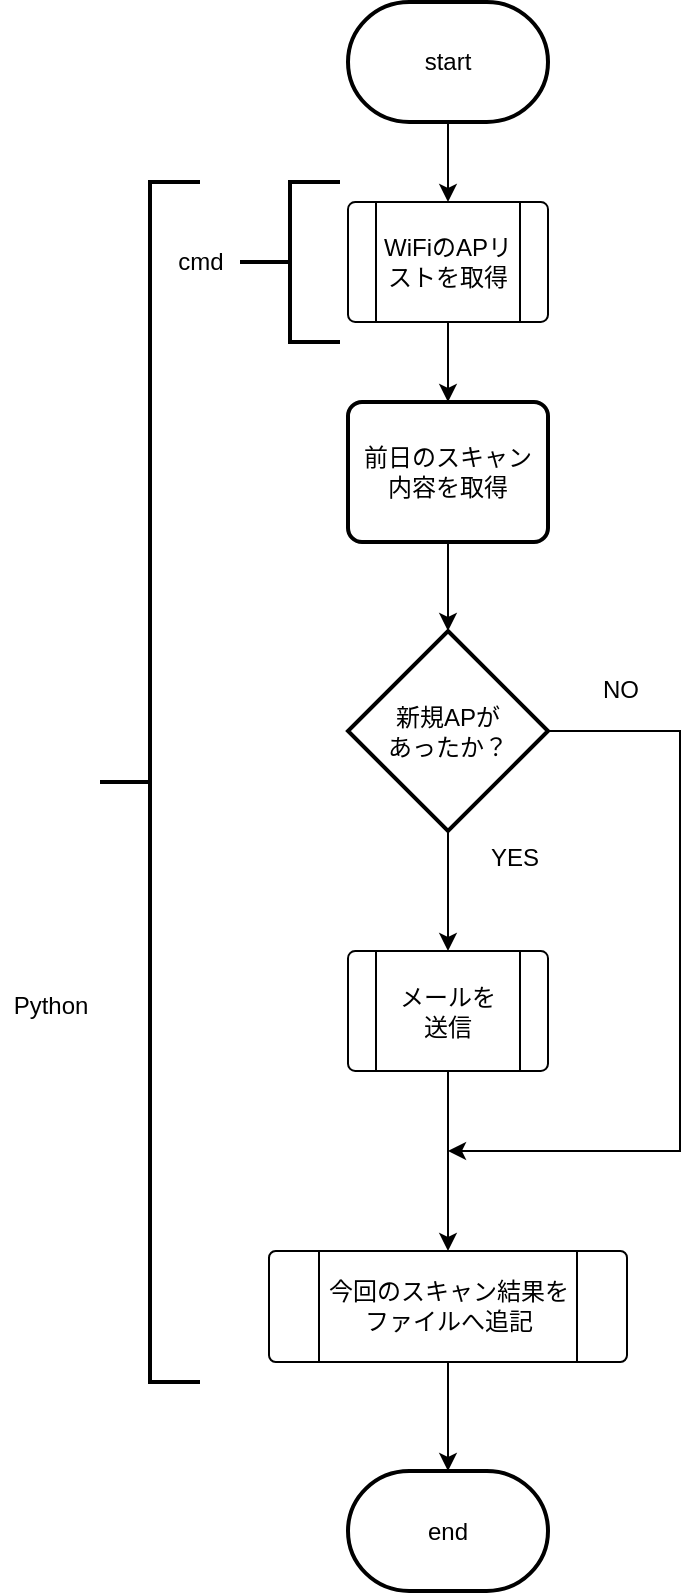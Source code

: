 <mxfile version="13.0.3" type="device"><diagram id="mT4R9bdTBIiGj_Tny76w" name="ページ1"><mxGraphModel dx="881" dy="419" grid="1" gridSize="10" guides="1" tooltips="1" connect="1" arrows="1" fold="1" page="1" pageScale="1" pageWidth="827" pageHeight="1169" math="0" shadow="0"><root><mxCell id="0"/><mxCell id="1" parent="0"/><mxCell id="3xRysK9PEc3Egohla3v4-19" value="" style="edgeStyle=orthogonalEdgeStyle;rounded=0;orthogonalLoop=1;jettySize=auto;html=1;" parent="1" source="3xRysK9PEc3Egohla3v4-1" target="3xRysK9PEc3Egohla3v4-3" edge="1"><mxGeometry relative="1" as="geometry"/></mxCell><mxCell id="3xRysK9PEc3Egohla3v4-1" value="start" style="strokeWidth=2;html=1;shape=mxgraph.flowchart.terminator;whiteSpace=wrap;" parent="1" vertex="1"><mxGeometry x="364" y="30" width="100" height="60" as="geometry"/></mxCell><mxCell id="3xRysK9PEc3Egohla3v4-2" value="end" style="strokeWidth=2;html=1;shape=mxgraph.flowchart.terminator;whiteSpace=wrap;" parent="1" vertex="1"><mxGeometry x="364" y="764.5" width="100" height="60" as="geometry"/></mxCell><mxCell id="3xRysK9PEc3Egohla3v4-18" value="" style="edgeStyle=orthogonalEdgeStyle;rounded=0;orthogonalLoop=1;jettySize=auto;html=1;" parent="1" source="3xRysK9PEc3Egohla3v4-3" target="3xRysK9PEc3Egohla3v4-6" edge="1"><mxGeometry relative="1" as="geometry"/></mxCell><mxCell id="3xRysK9PEc3Egohla3v4-3" value="WiFiのAPリストを取得" style="verticalLabelPosition=middle;verticalAlign=middle;html=1;shape=process;whiteSpace=wrap;rounded=1;size=0.14;arcSize=6;labelPosition=center;align=center;" parent="1" vertex="1"><mxGeometry x="364" y="130" width="100" height="60" as="geometry"/></mxCell><mxCell id="3xRysK9PEc3Egohla3v4-17" value="" style="edgeStyle=orthogonalEdgeStyle;rounded=0;orthogonalLoop=1;jettySize=auto;html=1;" parent="1" source="3xRysK9PEc3Egohla3v4-6" target="3xRysK9PEc3Egohla3v4-7" edge="1"><mxGeometry relative="1" as="geometry"/></mxCell><mxCell id="3xRysK9PEc3Egohla3v4-6" value="前日のスキャン&lt;br&gt;内容を取得" style="rounded=1;whiteSpace=wrap;html=1;absoluteArcSize=1;arcSize=14;strokeWidth=2;" parent="1" vertex="1"><mxGeometry x="364" y="230" width="100" height="70" as="geometry"/></mxCell><mxCell id="3xRysK9PEc3Egohla3v4-15" value="" style="edgeStyle=orthogonalEdgeStyle;rounded=0;orthogonalLoop=1;jettySize=auto;html=1;" parent="1" source="3xRysK9PEc3Egohla3v4-7" target="3xRysK9PEc3Egohla3v4-9" edge="1"><mxGeometry relative="1" as="geometry"/></mxCell><mxCell id="3xRysK9PEc3Egohla3v4-16" style="edgeStyle=orthogonalEdgeStyle;rounded=0;orthogonalLoop=1;jettySize=auto;html=1;" parent="1" source="3xRysK9PEc3Egohla3v4-7" edge="1"><mxGeometry relative="1" as="geometry"><mxPoint x="414" y="604.5" as="targetPoint"/><Array as="points"><mxPoint x="530" y="394.5"/><mxPoint x="530" y="604.5"/></Array></mxGeometry></mxCell><mxCell id="3xRysK9PEc3Egohla3v4-7" value="新規APが&lt;br&gt;あったか？" style="strokeWidth=2;html=1;shape=mxgraph.flowchart.decision;whiteSpace=wrap;" parent="1" vertex="1"><mxGeometry x="364" y="344.5" width="100" height="100" as="geometry"/></mxCell><mxCell id="3xRysK9PEc3Egohla3v4-8" value="YES" style="text;html=1;align=center;verticalAlign=middle;resizable=0;points=[];autosize=1;" parent="1" vertex="1"><mxGeometry x="427" y="447.5" width="40" height="20" as="geometry"/></mxCell><mxCell id="3xRysK9PEc3Egohla3v4-14" value="" style="edgeStyle=orthogonalEdgeStyle;rounded=0;orthogonalLoop=1;jettySize=auto;html=1;" parent="1" source="3xRysK9PEc3Egohla3v4-9" target="3xRysK9PEc3Egohla3v4-12" edge="1"><mxGeometry relative="1" as="geometry"/></mxCell><mxCell id="3xRysK9PEc3Egohla3v4-9" value="メールを&lt;br&gt;送信" style="verticalLabelPosition=middle;verticalAlign=middle;html=1;shape=process;whiteSpace=wrap;rounded=1;size=0.14;arcSize=6;labelPosition=center;align=center;" parent="1" vertex="1"><mxGeometry x="364" y="504.5" width="100" height="60" as="geometry"/></mxCell><mxCell id="3xRysK9PEc3Egohla3v4-11" value="NO" style="text;html=1;align=center;verticalAlign=middle;resizable=0;points=[];autosize=1;" parent="1" vertex="1"><mxGeometry x="485" y="363.5" width="30" height="20" as="geometry"/></mxCell><mxCell id="3xRysK9PEc3Egohla3v4-13" value="" style="edgeStyle=orthogonalEdgeStyle;rounded=0;orthogonalLoop=1;jettySize=auto;html=1;" parent="1" source="3xRysK9PEc3Egohla3v4-12" target="3xRysK9PEc3Egohla3v4-2" edge="1"><mxGeometry relative="1" as="geometry"/></mxCell><mxCell id="3xRysK9PEc3Egohla3v4-12" value="今回のスキャン結果をファイルへ追記" style="verticalLabelPosition=middle;verticalAlign=middle;html=1;shape=process;whiteSpace=wrap;rounded=1;size=0.14;arcSize=6;labelPosition=center;align=center;" parent="1" vertex="1"><mxGeometry x="324.5" y="654.5" width="179" height="55.5" as="geometry"/></mxCell><mxCell id="SKfxyxKFIrSI_O3BLEzN-1" value="" style="strokeWidth=2;html=1;shape=mxgraph.flowchart.annotation_2;align=left;labelPosition=right;pointerEvents=1;" vertex="1" parent="1"><mxGeometry x="310" y="120" width="50" height="80" as="geometry"/></mxCell><mxCell id="SKfxyxKFIrSI_O3BLEzN-2" value="cmd" style="text;html=1;align=center;verticalAlign=middle;resizable=0;points=[];autosize=1;" vertex="1" parent="1"><mxGeometry x="270" y="150" width="40" height="20" as="geometry"/></mxCell><mxCell id="SKfxyxKFIrSI_O3BLEzN-5" value="" style="strokeWidth=2;html=1;shape=mxgraph.flowchart.annotation_2;align=left;labelPosition=right;pointerEvents=1;" vertex="1" parent="1"><mxGeometry x="240" y="120" width="50" height="600" as="geometry"/></mxCell><mxCell id="SKfxyxKFIrSI_O3BLEzN-6" value="Python" style="text;html=1;align=center;verticalAlign=middle;resizable=0;points=[];autosize=1;" vertex="1" parent="1"><mxGeometry x="190" y="522.25" width="50" height="20" as="geometry"/></mxCell></root></mxGraphModel></diagram></mxfile>